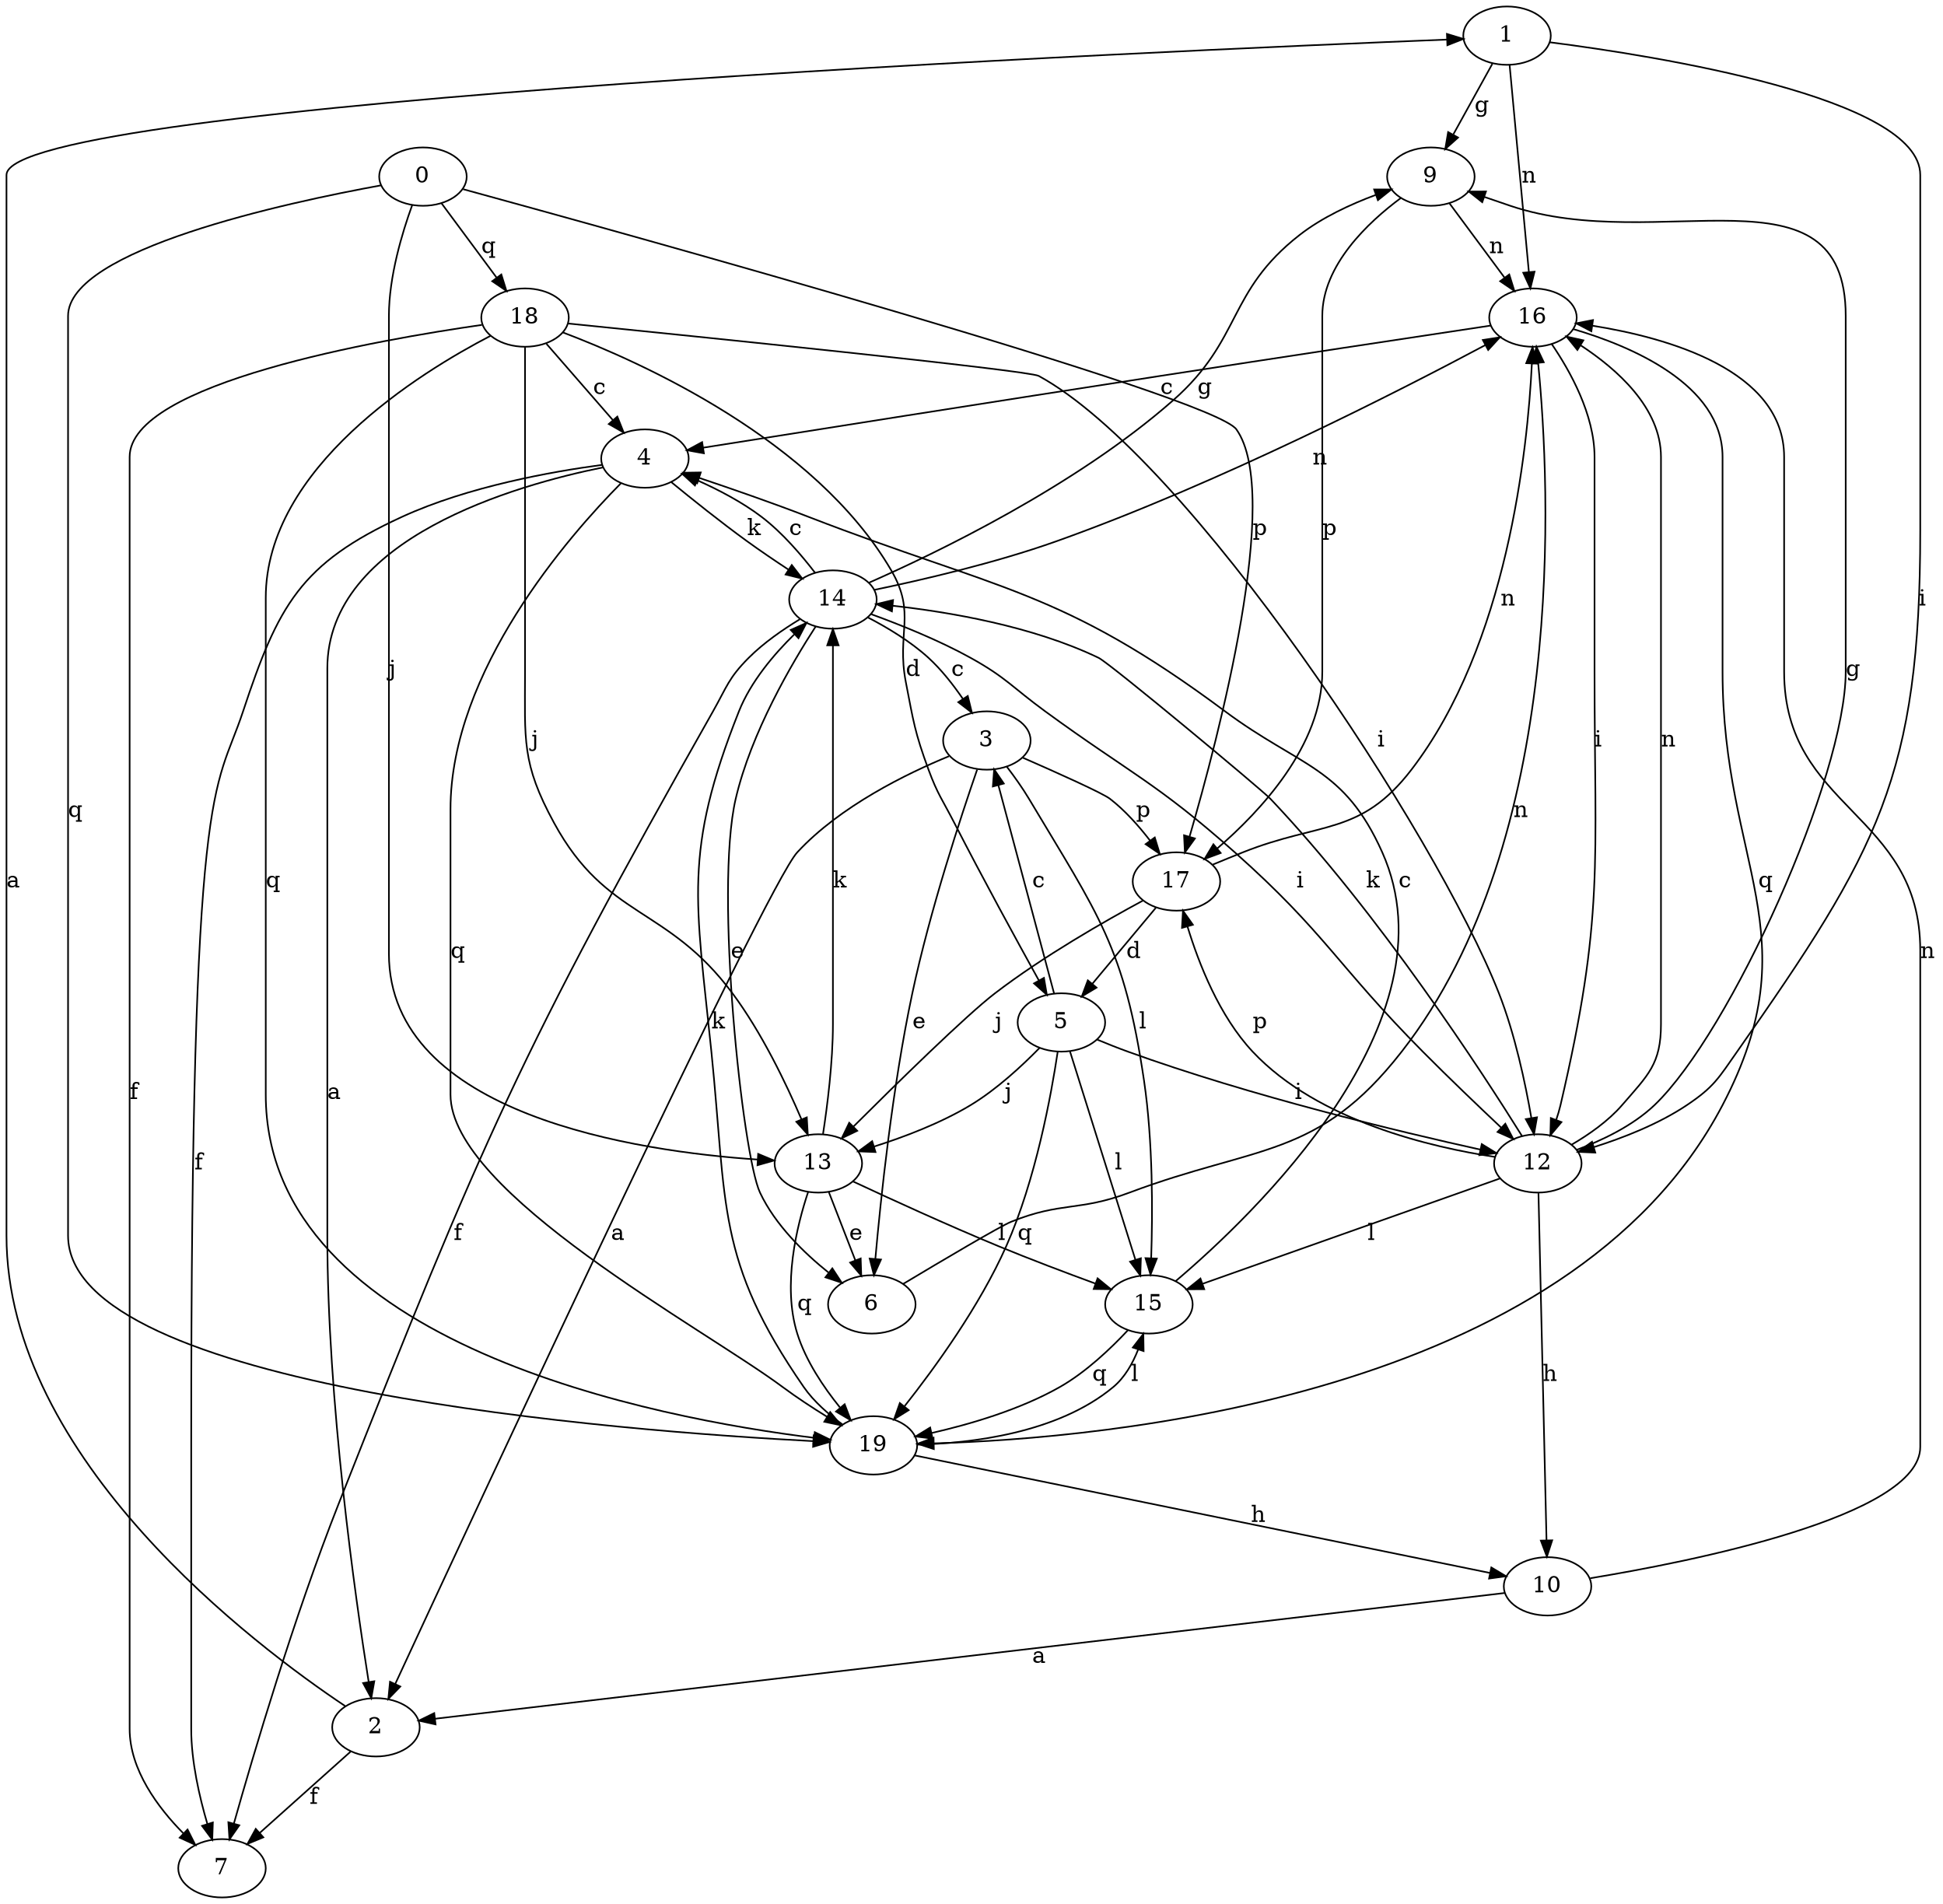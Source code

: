 strict digraph  {
1;
2;
3;
4;
5;
6;
7;
9;
10;
0;
12;
13;
14;
15;
16;
17;
18;
19;
1 -> 9  [label=g];
1 -> 12  [label=i];
1 -> 16  [label=n];
2 -> 1  [label=a];
2 -> 7  [label=f];
3 -> 2  [label=a];
3 -> 6  [label=e];
3 -> 15  [label=l];
3 -> 17  [label=p];
4 -> 2  [label=a];
4 -> 7  [label=f];
4 -> 14  [label=k];
4 -> 19  [label=q];
5 -> 3  [label=c];
5 -> 12  [label=i];
5 -> 13  [label=j];
5 -> 15  [label=l];
5 -> 19  [label=q];
6 -> 16  [label=n];
9 -> 16  [label=n];
9 -> 17  [label=p];
10 -> 2  [label=a];
10 -> 16  [label=n];
0 -> 13  [label=j];
0 -> 17  [label=p];
0 -> 18  [label=q];
0 -> 19  [label=q];
12 -> 9  [label=g];
12 -> 10  [label=h];
12 -> 14  [label=k];
12 -> 15  [label=l];
12 -> 16  [label=n];
12 -> 17  [label=p];
13 -> 6  [label=e];
13 -> 14  [label=k];
13 -> 15  [label=l];
13 -> 19  [label=q];
14 -> 3  [label=c];
14 -> 4  [label=c];
14 -> 6  [label=e];
14 -> 7  [label=f];
14 -> 9  [label=g];
14 -> 12  [label=i];
14 -> 16  [label=n];
15 -> 4  [label=c];
15 -> 19  [label=q];
16 -> 4  [label=c];
16 -> 12  [label=i];
16 -> 19  [label=q];
17 -> 5  [label=d];
17 -> 13  [label=j];
17 -> 16  [label=n];
18 -> 4  [label=c];
18 -> 5  [label=d];
18 -> 7  [label=f];
18 -> 12  [label=i];
18 -> 13  [label=j];
18 -> 19  [label=q];
19 -> 10  [label=h];
19 -> 14  [label=k];
19 -> 15  [label=l];
}
